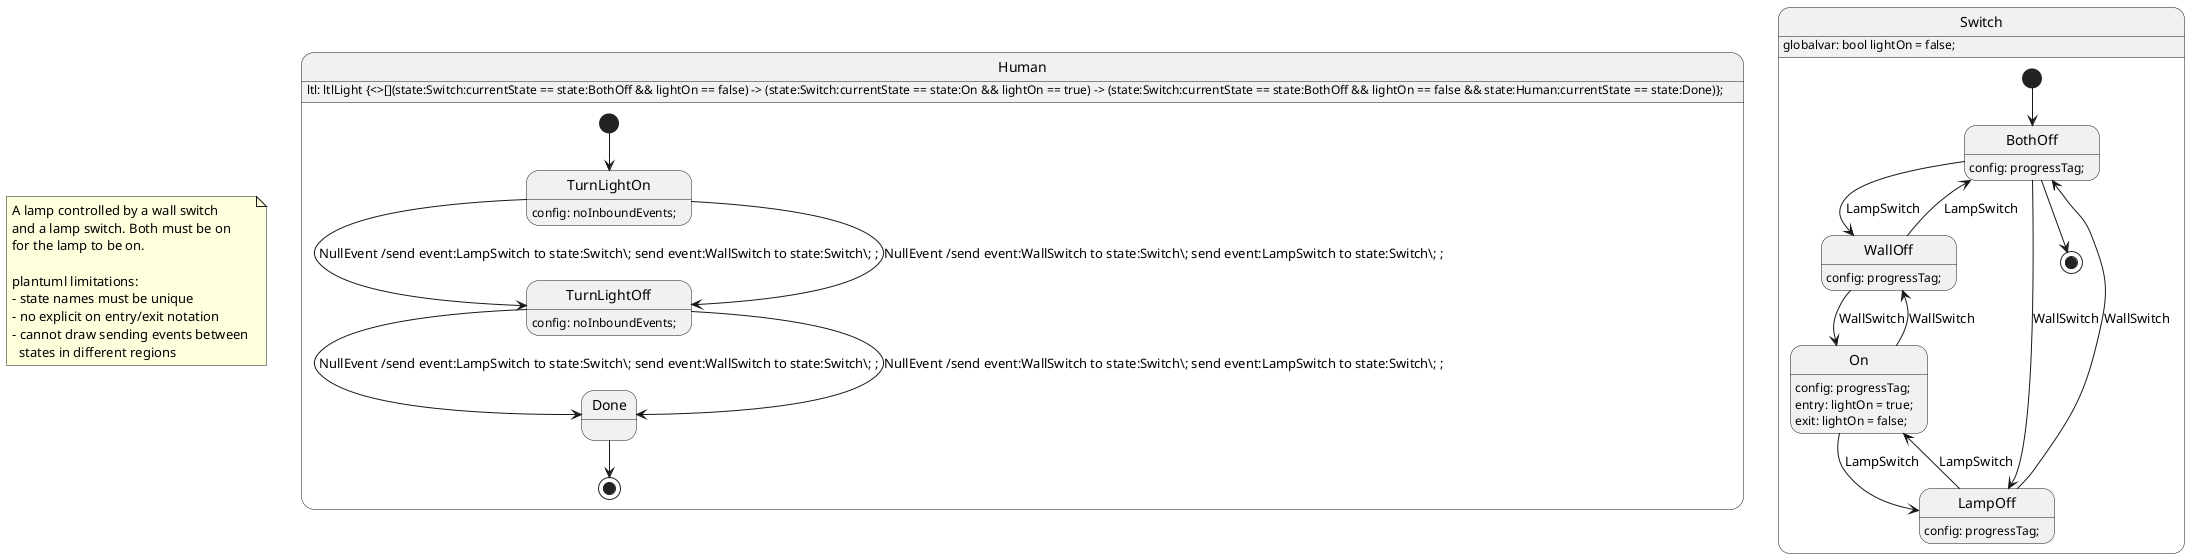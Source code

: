 @startuml

note as N1
  A lamp controlled by a wall switch
  and a lamp switch. Both must be on
  for the lamp to be on.

  plantuml limitations:
  - state names must be unique
  - no explicit on entry/exit notation
  - cannot draw sending events between 
    states in different regions
end note



state Human {

[*] --> TurnLightOn
TurnLightOn: config: noInboundEvents;
TurnLightOn --> TurnLightOff : NullEvent /send event:LampSwitch to state:Switch\; send event:WallSwitch to state:Switch\; ;
TurnLightOn --> TurnLightOff : NullEvent /send event:WallSwitch to state:Switch\; send event:LampSwitch to state:Switch\; ;

TurnLightOff: config: noInboundEvents;
TurnLightOff --> Done : NullEvent /send event:LampSwitch to state:Switch\; send event:WallSwitch to state:Switch\; ;
TurnLightOff --> Done : NullEvent /send event:WallSwitch to state:Switch\; send event:LampSwitch to state:Switch\; ;

Done --> [*]

Human: ltl: ltlLight {<>[](state:Switch:currentState == state:BothOff && lightOn == false) -> (state:Switch:currentState == state:On && lightOn == true) -> (state:Switch:currentState == state:BothOff && lightOn == false && state:Human:currentState == state:Done)};
}



state Switch {

Switch: globalvar: bool lightOn = false;

[*] --> BothOff
BothOff: config: progressTag;
BothOff --> WallOff : LampSwitch
BothOff --> LampOff : WallSwitch
BothOff --> [*]

WallOff: config: progressTag;
WallOff --> On : WallSwitch
WallOff --> BothOff : LampSwitch

LampOff --> BothOff : WallSwitch
LampOff --> On : LampSwitch
LampOff: config: progressTag;

On --> WallOff : WallSwitch
On --> LampOff : LampSwitch
On: config: progressTag;
On:entry: lightOn = true;
On:exit: lightOn = false;

}

@enduml

